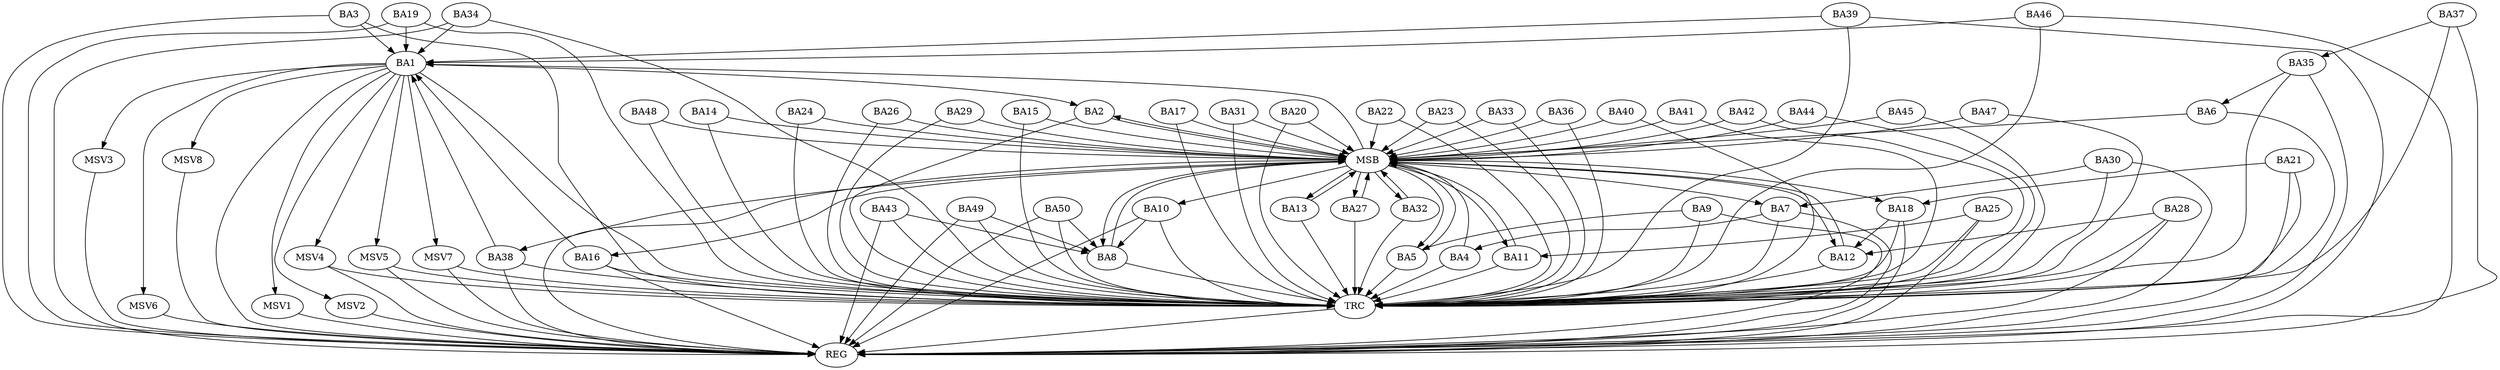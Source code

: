 strict digraph G {
  BA1 [ label="BA1" ];
  BA2 [ label="BA2" ];
  BA3 [ label="BA3" ];
  BA4 [ label="BA4" ];
  BA5 [ label="BA5" ];
  BA6 [ label="BA6" ];
  BA7 [ label="BA7" ];
  BA8 [ label="BA8" ];
  BA9 [ label="BA9" ];
  BA10 [ label="BA10" ];
  BA11 [ label="BA11" ];
  BA12 [ label="BA12" ];
  BA13 [ label="BA13" ];
  BA14 [ label="BA14" ];
  BA15 [ label="BA15" ];
  BA16 [ label="BA16" ];
  BA17 [ label="BA17" ];
  BA18 [ label="BA18" ];
  BA19 [ label="BA19" ];
  BA20 [ label="BA20" ];
  BA21 [ label="BA21" ];
  BA22 [ label="BA22" ];
  BA23 [ label="BA23" ];
  BA24 [ label="BA24" ];
  BA25 [ label="BA25" ];
  BA26 [ label="BA26" ];
  BA27 [ label="BA27" ];
  BA28 [ label="BA28" ];
  BA29 [ label="BA29" ];
  BA30 [ label="BA30" ];
  BA31 [ label="BA31" ];
  BA32 [ label="BA32" ];
  BA33 [ label="BA33" ];
  BA34 [ label="BA34" ];
  BA35 [ label="BA35" ];
  BA36 [ label="BA36" ];
  BA37 [ label="BA37" ];
  BA38 [ label="BA38" ];
  BA39 [ label="BA39" ];
  BA40 [ label="BA40" ];
  BA41 [ label="BA41" ];
  BA42 [ label="BA42" ];
  BA43 [ label="BA43" ];
  BA44 [ label="BA44" ];
  BA45 [ label="BA45" ];
  BA46 [ label="BA46" ];
  BA47 [ label="BA47" ];
  BA48 [ label="BA48" ];
  BA49 [ label="BA49" ];
  BA50 [ label="BA50" ];
  REG [ label="REG" ];
  MSB [ label="MSB" ];
  TRC [ label="TRC" ];
  MSV1 [ label="MSV1" ];
  MSV2 [ label="MSV2" ];
  MSV3 [ label="MSV3" ];
  MSV4 [ label="MSV4" ];
  MSV5 [ label="MSV5" ];
  MSV6 [ label="MSV6" ];
  MSV7 [ label="MSV7" ];
  MSV8 [ label="MSV8" ];
  BA1 -> BA2;
  BA3 -> BA1;
  BA7 -> BA4;
  BA9 -> BA5;
  BA10 -> BA8;
  BA16 -> BA1;
  BA18 -> BA12;
  BA19 -> BA1;
  BA21 -> BA18;
  BA25 -> BA11;
  BA28 -> BA12;
  BA30 -> BA7;
  BA34 -> BA1;
  BA35 -> BA6;
  BA37 -> BA35;
  BA38 -> BA1;
  BA39 -> BA1;
  BA43 -> BA8;
  BA46 -> BA1;
  BA49 -> BA8;
  BA50 -> BA8;
  BA1 -> REG;
  BA3 -> REG;
  BA7 -> REG;
  BA9 -> REG;
  BA10 -> REG;
  BA16 -> REG;
  BA18 -> REG;
  BA19 -> REG;
  BA21 -> REG;
  BA25 -> REG;
  BA28 -> REG;
  BA30 -> REG;
  BA34 -> REG;
  BA35 -> REG;
  BA37 -> REG;
  BA38 -> REG;
  BA39 -> REG;
  BA43 -> REG;
  BA46 -> REG;
  BA49 -> REG;
  BA50 -> REG;
  BA2 -> MSB;
  MSB -> BA1;
  MSB -> REG;
  BA4 -> MSB;
  BA5 -> MSB;
  BA6 -> MSB;
  BA8 -> MSB;
  BA11 -> MSB;
  BA12 -> MSB;
  BA13 -> MSB;
  MSB -> BA8;
  BA14 -> MSB;
  BA15 -> MSB;
  MSB -> BA13;
  BA17 -> MSB;
  MSB -> BA5;
  BA20 -> MSB;
  BA22 -> MSB;
  MSB -> BA2;
  BA23 -> MSB;
  BA24 -> MSB;
  MSB -> BA7;
  BA26 -> MSB;
  BA27 -> MSB;
  MSB -> BA12;
  BA29 -> MSB;
  BA31 -> MSB;
  MSB -> BA18;
  BA32 -> MSB;
  BA33 -> MSB;
  BA36 -> MSB;
  BA40 -> MSB;
  MSB -> BA10;
  BA41 -> MSB;
  BA42 -> MSB;
  MSB -> BA11;
  BA44 -> MSB;
  MSB -> BA32;
  BA45 -> MSB;
  MSB -> BA27;
  BA47 -> MSB;
  MSB -> BA16;
  BA48 -> MSB;
  MSB -> BA38;
  BA1 -> TRC;
  BA2 -> TRC;
  BA3 -> TRC;
  BA4 -> TRC;
  BA5 -> TRC;
  BA6 -> TRC;
  BA7 -> TRC;
  BA8 -> TRC;
  BA9 -> TRC;
  BA10 -> TRC;
  BA11 -> TRC;
  BA12 -> TRC;
  BA13 -> TRC;
  BA14 -> TRC;
  BA15 -> TRC;
  BA16 -> TRC;
  BA17 -> TRC;
  BA18 -> TRC;
  BA19 -> TRC;
  BA20 -> TRC;
  BA21 -> TRC;
  BA22 -> TRC;
  BA23 -> TRC;
  BA24 -> TRC;
  BA25 -> TRC;
  BA26 -> TRC;
  BA27 -> TRC;
  BA28 -> TRC;
  BA29 -> TRC;
  BA30 -> TRC;
  BA31 -> TRC;
  BA32 -> TRC;
  BA33 -> TRC;
  BA34 -> TRC;
  BA35 -> TRC;
  BA36 -> TRC;
  BA37 -> TRC;
  BA38 -> TRC;
  BA39 -> TRC;
  BA40 -> TRC;
  BA41 -> TRC;
  BA42 -> TRC;
  BA43 -> TRC;
  BA44 -> TRC;
  BA45 -> TRC;
  BA46 -> TRC;
  BA47 -> TRC;
  BA48 -> TRC;
  BA49 -> TRC;
  BA50 -> TRC;
  TRC -> REG;
  BA1 -> MSV1;
  MSV1 -> REG;
  BA1 -> MSV2;
  MSV2 -> REG;
  BA1 -> MSV3;
  MSV3 -> REG;
  BA1 -> MSV4;
  MSV4 -> REG;
  MSV4 -> TRC;
  BA1 -> MSV5;
  MSV5 -> REG;
  MSV5 -> TRC;
  BA1 -> MSV6;
  MSV6 -> REG;
  BA1 -> MSV7;
  BA1 -> MSV8;
  MSV7 -> REG;
  MSV7 -> TRC;
  MSV8 -> REG;
}
